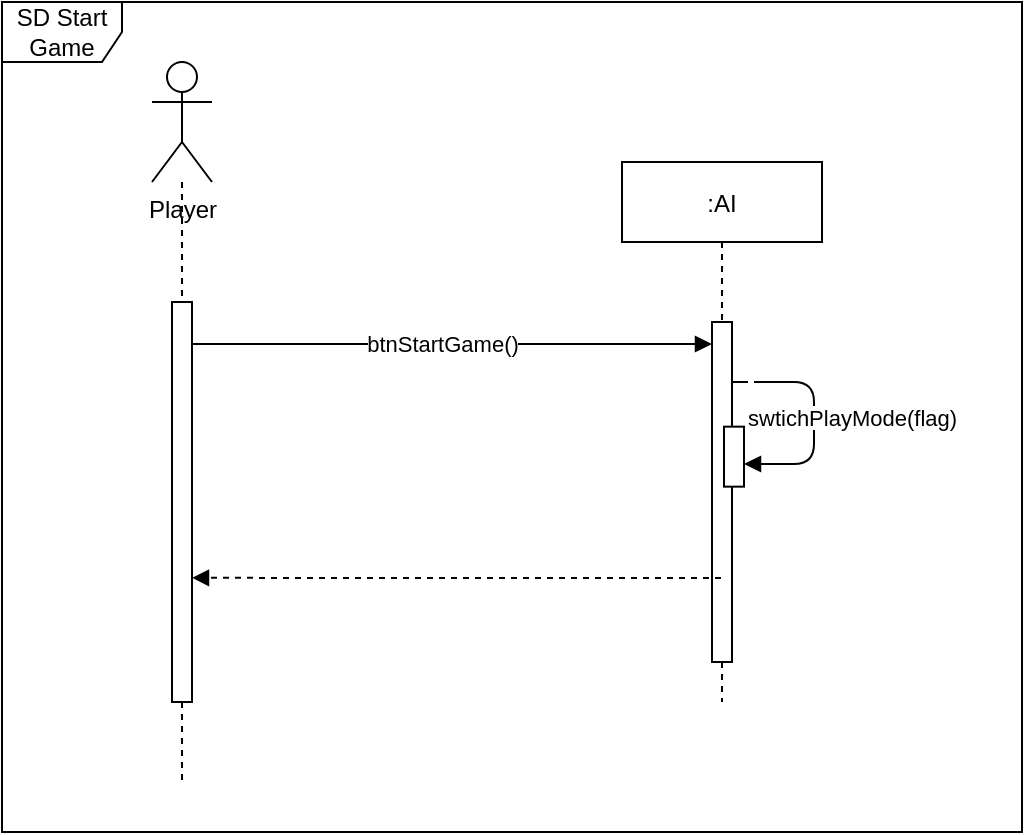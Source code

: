 <mxfile version="20.8.16" type="device"><diagram name="Page-1" id="mByXdugJB4uAAOVhJuB6"><mxGraphModel dx="863" dy="545" grid="1" gridSize="10" guides="1" tooltips="1" connect="1" arrows="1" fold="1" page="1" pageScale="1" pageWidth="850" pageHeight="1100" math="0" shadow="0"><root><mxCell id="0"/><mxCell id="1" parent="0"/><mxCell id="72Qr5ypLCCB6sWqNwtQm-1" value=":AI" style="shape=umlLifeline;perimeter=lifelinePerimeter;container=1;collapsible=0;recursiveResize=0;rounded=0;shadow=0;strokeWidth=1;" vertex="1" parent="1"><mxGeometry x="320" y="110" width="100" height="270" as="geometry"/></mxCell><mxCell id="72Qr5ypLCCB6sWqNwtQm-2" value="" style="points=[];perimeter=orthogonalPerimeter;rounded=0;shadow=0;strokeWidth=1;" vertex="1" parent="72Qr5ypLCCB6sWqNwtQm-1"><mxGeometry x="45" y="80" width="10" height="170" as="geometry"/></mxCell><mxCell id="72Qr5ypLCCB6sWqNwtQm-5" value="" style="verticalAlign=bottom;endArrow=block;shadow=0;strokeWidth=1;edgeStyle=orthogonalEdgeStyle;startArrow=none;" edge="1" parent="1" source="72Qr5ypLCCB6sWqNwtQm-2"><mxGeometry relative="1" as="geometry"><mxPoint x="371.4" y="245.12" as="sourcePoint"/><mxPoint x="381" y="261" as="targetPoint"/><Array as="points"><mxPoint x="416" y="220"/><mxPoint x="416" y="261"/></Array></mxGeometry></mxCell><mxCell id="72Qr5ypLCCB6sWqNwtQm-6" value="SD Start Game" style="shape=umlFrame;whiteSpace=wrap;html=1;" vertex="1" parent="1"><mxGeometry x="10" y="30" width="510" height="415" as="geometry"/></mxCell><mxCell id="72Qr5ypLCCB6sWqNwtQm-7" style="edgeStyle=orthogonalEdgeStyle;rounded=0;orthogonalLoop=1;jettySize=auto;html=1;endArrow=none;endFill=0;dashed=1;" edge="1" parent="1" source="72Qr5ypLCCB6sWqNwtQm-8" target="72Qr5ypLCCB6sWqNwtQm-12"><mxGeometry relative="1" as="geometry"/></mxCell><mxCell id="72Qr5ypLCCB6sWqNwtQm-8" value="Player" style="shape=umlActor;verticalLabelPosition=bottom;verticalAlign=top;html=1;outlineConnect=0;" vertex="1" parent="1"><mxGeometry x="85" y="60" width="30" height="60" as="geometry"/></mxCell><mxCell id="72Qr5ypLCCB6sWqNwtQm-9" style="edgeStyle=orthogonalEdgeStyle;rounded=0;orthogonalLoop=1;jettySize=auto;html=1;dashed=1;endArrow=none;endFill=0;" edge="1" parent="1" source="72Qr5ypLCCB6sWqNwtQm-12"><mxGeometry relative="1" as="geometry"><mxPoint x="100" y="420" as="targetPoint"/></mxGeometry></mxCell><mxCell id="72Qr5ypLCCB6sWqNwtQm-10" value="btnStartGame()" style="edgeStyle=orthogonalEdgeStyle;rounded=0;orthogonalLoop=1;jettySize=auto;html=1;endArrow=block;endFill=1;" edge="1" parent="1"><mxGeometry relative="1" as="geometry"><mxPoint x="99" y="197" as="sourcePoint"/><mxPoint x="365" y="201" as="targetPoint"/><Array as="points"><mxPoint x="99" y="201"/></Array><mxPoint as="offset"/></mxGeometry></mxCell><mxCell id="72Qr5ypLCCB6sWqNwtQm-12" value="" style="points=[];perimeter=orthogonalPerimeter;rounded=0;shadow=0;strokeWidth=1;" vertex="1" parent="1"><mxGeometry x="95" y="180" width="10" height="200" as="geometry"/></mxCell><mxCell id="72Qr5ypLCCB6sWqNwtQm-30" style="edgeStyle=orthogonalEdgeStyle;rounded=0;orthogonalLoop=1;jettySize=auto;html=1;entryX=1.14;entryY=0.964;entryDx=0;entryDy=0;entryPerimeter=0;dashed=1;endArrow=block;endFill=1;" edge="1" parent="1" source="72Qr5ypLCCB6sWqNwtQm-1"><mxGeometry relative="1" as="geometry"><mxPoint x="111.6" y="307" as="sourcePoint"/><mxPoint x="105" y="317.92" as="targetPoint"/><Array as="points"><mxPoint x="250" y="318"/><mxPoint x="250" y="318"/></Array></mxGeometry></mxCell><mxCell id="72Qr5ypLCCB6sWqNwtQm-13" value="" style="points=[];perimeter=orthogonalPerimeter;rounded=0;shadow=0;strokeWidth=1;" vertex="1" parent="1"><mxGeometry x="371" y="242.33" width="10" height="30" as="geometry"/></mxCell><mxCell id="72Qr5ypLCCB6sWqNwtQm-39" value="&lt;span style=&quot;color: rgb(0, 0, 0); font-family: Helvetica; font-size: 11px; font-style: normal; font-variant-ligatures: normal; font-variant-caps: normal; font-weight: 400; letter-spacing: normal; orphans: 2; text-align: center; text-indent: 0px; text-transform: none; widows: 2; word-spacing: 0px; -webkit-text-stroke-width: 0px; background-color: rgb(255, 255, 255); text-decoration-thickness: initial; text-decoration-style: initial; text-decoration-color: initial; float: none; display: inline !important;&quot;&gt;&amp;nbsp; swtichPlayMode(flag)&lt;/span&gt;" style="text;whiteSpace=wrap;html=1;" vertex="1" parent="1"><mxGeometry x="381" y="210.0" width="110" height="20" as="geometry"/></mxCell></root></mxGraphModel></diagram></mxfile>